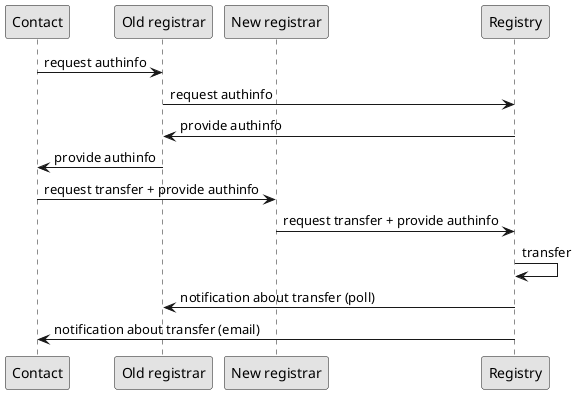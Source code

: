 @startuml
skinparam monochrome true

participant "Contact" as Contact
participant "Old registrar" as Oreg
participant "New registrar" as Nreg
participant "Registry" as Ry

Contact -> Oreg : request authinfo
Oreg -> Ry: request authinfo
Ry -> Oreg: provide authinfo
Oreg -> Contact: provide authinfo
Contact -> Nreg : request transfer + provide authinfo
Nreg -> Ry: request transfer + provide authinfo
Ry -> Ry: transfer
Ry -> Oreg: notification about transfer (poll)
Ry -> Contact: notification about transfer (email)
@enduml
